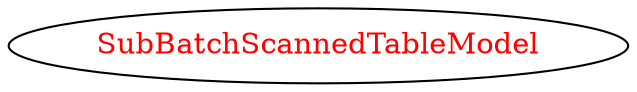 digraph dependencyGraph {
 concentrate=true;
 ranksep="2.0";
 rankdir="LR"; 
 splines="ortho";
"SubBatchScannedTableModel" [fontcolor="red"];
}